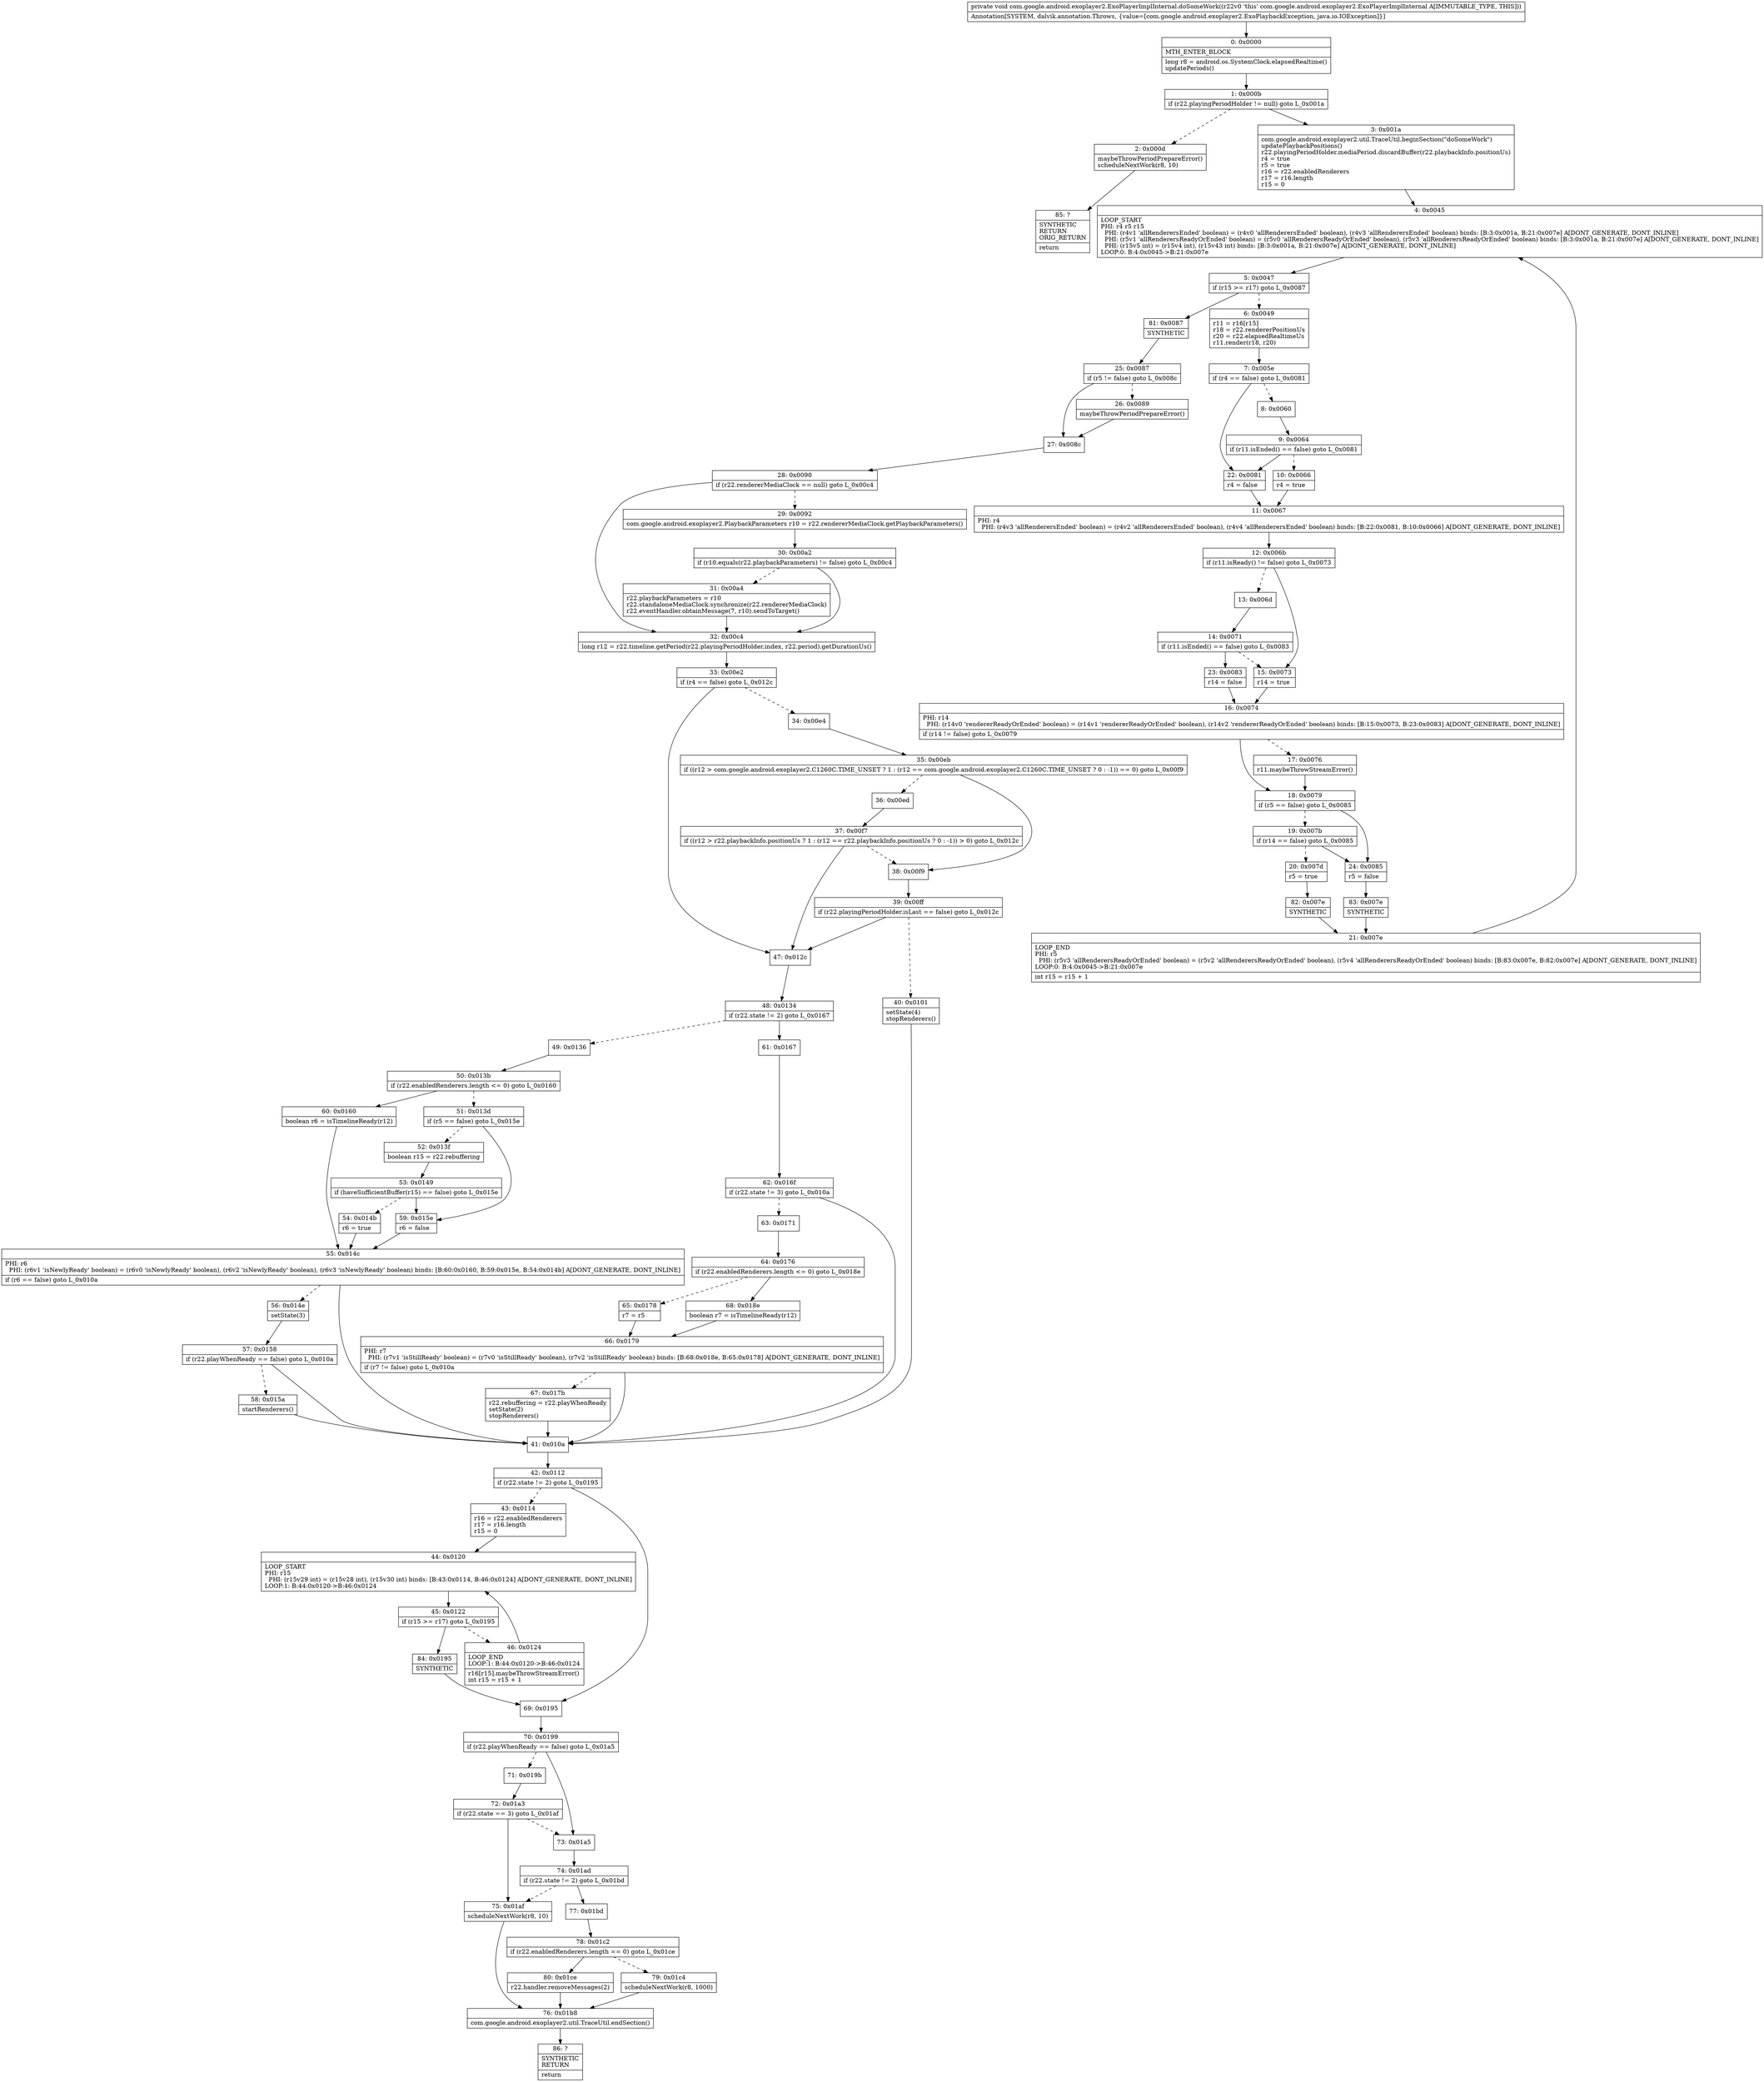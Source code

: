 digraph "CFG forcom.google.android.exoplayer2.ExoPlayerImplInternal.doSomeWork()V" {
Node_0 [shape=record,label="{0\:\ 0x0000|MTH_ENTER_BLOCK\l|long r8 = android.os.SystemClock.elapsedRealtime()\lupdatePeriods()\l}"];
Node_1 [shape=record,label="{1\:\ 0x000b|if (r22.playingPeriodHolder != null) goto L_0x001a\l}"];
Node_2 [shape=record,label="{2\:\ 0x000d|maybeThrowPeriodPrepareError()\lscheduleNextWork(r8, 10)\l}"];
Node_3 [shape=record,label="{3\:\ 0x001a|com.google.android.exoplayer2.util.TraceUtil.beginSection(\"doSomeWork\")\lupdatePlaybackPositions()\lr22.playingPeriodHolder.mediaPeriod.discardBuffer(r22.playbackInfo.positionUs)\lr4 = true\lr5 = true\lr16 = r22.enabledRenderers\lr17 = r16.length\lr15 = 0\l}"];
Node_4 [shape=record,label="{4\:\ 0x0045|LOOP_START\lPHI: r4 r5 r15 \l  PHI: (r4v1 'allRenderersEnded' boolean) = (r4v0 'allRenderersEnded' boolean), (r4v3 'allRenderersEnded' boolean) binds: [B:3:0x001a, B:21:0x007e] A[DONT_GENERATE, DONT_INLINE]\l  PHI: (r5v1 'allRenderersReadyOrEnded' boolean) = (r5v0 'allRenderersReadyOrEnded' boolean), (r5v3 'allRenderersReadyOrEnded' boolean) binds: [B:3:0x001a, B:21:0x007e] A[DONT_GENERATE, DONT_INLINE]\l  PHI: (r15v5 int) = (r15v4 int), (r15v43 int) binds: [B:3:0x001a, B:21:0x007e] A[DONT_GENERATE, DONT_INLINE]\lLOOP:0: B:4:0x0045\-\>B:21:0x007e\l}"];
Node_5 [shape=record,label="{5\:\ 0x0047|if (r15 \>= r17) goto L_0x0087\l}"];
Node_6 [shape=record,label="{6\:\ 0x0049|r11 = r16[r15]\lr18 = r22.rendererPositionUs\lr20 = r22.elapsedRealtimeUs\lr11.render(r18, r20)\l}"];
Node_7 [shape=record,label="{7\:\ 0x005e|if (r4 == false) goto L_0x0081\l}"];
Node_8 [shape=record,label="{8\:\ 0x0060}"];
Node_9 [shape=record,label="{9\:\ 0x0064|if (r11.isEnded() == false) goto L_0x0081\l}"];
Node_10 [shape=record,label="{10\:\ 0x0066|r4 = true\l}"];
Node_11 [shape=record,label="{11\:\ 0x0067|PHI: r4 \l  PHI: (r4v3 'allRenderersEnded' boolean) = (r4v2 'allRenderersEnded' boolean), (r4v4 'allRenderersEnded' boolean) binds: [B:22:0x0081, B:10:0x0066] A[DONT_GENERATE, DONT_INLINE]\l}"];
Node_12 [shape=record,label="{12\:\ 0x006b|if (r11.isReady() != false) goto L_0x0073\l}"];
Node_13 [shape=record,label="{13\:\ 0x006d}"];
Node_14 [shape=record,label="{14\:\ 0x0071|if (r11.isEnded() == false) goto L_0x0083\l}"];
Node_15 [shape=record,label="{15\:\ 0x0073|r14 = true\l}"];
Node_16 [shape=record,label="{16\:\ 0x0074|PHI: r14 \l  PHI: (r14v0 'rendererReadyOrEnded' boolean) = (r14v1 'rendererReadyOrEnded' boolean), (r14v2 'rendererReadyOrEnded' boolean) binds: [B:15:0x0073, B:23:0x0083] A[DONT_GENERATE, DONT_INLINE]\l|if (r14 != false) goto L_0x0079\l}"];
Node_17 [shape=record,label="{17\:\ 0x0076|r11.maybeThrowStreamError()\l}"];
Node_18 [shape=record,label="{18\:\ 0x0079|if (r5 == false) goto L_0x0085\l}"];
Node_19 [shape=record,label="{19\:\ 0x007b|if (r14 == false) goto L_0x0085\l}"];
Node_20 [shape=record,label="{20\:\ 0x007d|r5 = true\l}"];
Node_21 [shape=record,label="{21\:\ 0x007e|LOOP_END\lPHI: r5 \l  PHI: (r5v3 'allRenderersReadyOrEnded' boolean) = (r5v2 'allRenderersReadyOrEnded' boolean), (r5v4 'allRenderersReadyOrEnded' boolean) binds: [B:83:0x007e, B:82:0x007e] A[DONT_GENERATE, DONT_INLINE]\lLOOP:0: B:4:0x0045\-\>B:21:0x007e\l|int r15 = r15 + 1\l}"];
Node_22 [shape=record,label="{22\:\ 0x0081|r4 = false\l}"];
Node_23 [shape=record,label="{23\:\ 0x0083|r14 = false\l}"];
Node_24 [shape=record,label="{24\:\ 0x0085|r5 = false\l}"];
Node_25 [shape=record,label="{25\:\ 0x0087|if (r5 != false) goto L_0x008c\l}"];
Node_26 [shape=record,label="{26\:\ 0x0089|maybeThrowPeriodPrepareError()\l}"];
Node_27 [shape=record,label="{27\:\ 0x008c}"];
Node_28 [shape=record,label="{28\:\ 0x0090|if (r22.rendererMediaClock == null) goto L_0x00c4\l}"];
Node_29 [shape=record,label="{29\:\ 0x0092|com.google.android.exoplayer2.PlaybackParameters r10 = r22.rendererMediaClock.getPlaybackParameters()\l}"];
Node_30 [shape=record,label="{30\:\ 0x00a2|if (r10.equals(r22.playbackParameters) != false) goto L_0x00c4\l}"];
Node_31 [shape=record,label="{31\:\ 0x00a4|r22.playbackParameters = r10\lr22.standaloneMediaClock.synchronize(r22.rendererMediaClock)\lr22.eventHandler.obtainMessage(7, r10).sendToTarget()\l}"];
Node_32 [shape=record,label="{32\:\ 0x00c4|long r12 = r22.timeline.getPeriod(r22.playingPeriodHolder.index, r22.period).getDurationUs()\l}"];
Node_33 [shape=record,label="{33\:\ 0x00e2|if (r4 == false) goto L_0x012c\l}"];
Node_34 [shape=record,label="{34\:\ 0x00e4}"];
Node_35 [shape=record,label="{35\:\ 0x00eb|if ((r12 \> com.google.android.exoplayer2.C1260C.TIME_UNSET ? 1 : (r12 == com.google.android.exoplayer2.C1260C.TIME_UNSET ? 0 : \-1)) == 0) goto L_0x00f9\l}"];
Node_36 [shape=record,label="{36\:\ 0x00ed}"];
Node_37 [shape=record,label="{37\:\ 0x00f7|if ((r12 \> r22.playbackInfo.positionUs ? 1 : (r12 == r22.playbackInfo.positionUs ? 0 : \-1)) \> 0) goto L_0x012c\l}"];
Node_38 [shape=record,label="{38\:\ 0x00f9}"];
Node_39 [shape=record,label="{39\:\ 0x00ff|if (r22.playingPeriodHolder.isLast == false) goto L_0x012c\l}"];
Node_40 [shape=record,label="{40\:\ 0x0101|setState(4)\lstopRenderers()\l}"];
Node_41 [shape=record,label="{41\:\ 0x010a}"];
Node_42 [shape=record,label="{42\:\ 0x0112|if (r22.state != 2) goto L_0x0195\l}"];
Node_43 [shape=record,label="{43\:\ 0x0114|r16 = r22.enabledRenderers\lr17 = r16.length\lr15 = 0\l}"];
Node_44 [shape=record,label="{44\:\ 0x0120|LOOP_START\lPHI: r15 \l  PHI: (r15v29 int) = (r15v28 int), (r15v30 int) binds: [B:43:0x0114, B:46:0x0124] A[DONT_GENERATE, DONT_INLINE]\lLOOP:1: B:44:0x0120\-\>B:46:0x0124\l}"];
Node_45 [shape=record,label="{45\:\ 0x0122|if (r15 \>= r17) goto L_0x0195\l}"];
Node_46 [shape=record,label="{46\:\ 0x0124|LOOP_END\lLOOP:1: B:44:0x0120\-\>B:46:0x0124\l|r16[r15].maybeThrowStreamError()\lint r15 = r15 + 1\l}"];
Node_47 [shape=record,label="{47\:\ 0x012c}"];
Node_48 [shape=record,label="{48\:\ 0x0134|if (r22.state != 2) goto L_0x0167\l}"];
Node_49 [shape=record,label="{49\:\ 0x0136}"];
Node_50 [shape=record,label="{50\:\ 0x013b|if (r22.enabledRenderers.length \<= 0) goto L_0x0160\l}"];
Node_51 [shape=record,label="{51\:\ 0x013d|if (r5 == false) goto L_0x015e\l}"];
Node_52 [shape=record,label="{52\:\ 0x013f|boolean r15 = r22.rebuffering\l}"];
Node_53 [shape=record,label="{53\:\ 0x0149|if (haveSufficientBuffer(r15) == false) goto L_0x015e\l}"];
Node_54 [shape=record,label="{54\:\ 0x014b|r6 = true\l}"];
Node_55 [shape=record,label="{55\:\ 0x014c|PHI: r6 \l  PHI: (r6v1 'isNewlyReady' boolean) = (r6v0 'isNewlyReady' boolean), (r6v2 'isNewlyReady' boolean), (r6v3 'isNewlyReady' boolean) binds: [B:60:0x0160, B:59:0x015e, B:54:0x014b] A[DONT_GENERATE, DONT_INLINE]\l|if (r6 == false) goto L_0x010a\l}"];
Node_56 [shape=record,label="{56\:\ 0x014e|setState(3)\l}"];
Node_57 [shape=record,label="{57\:\ 0x0158|if (r22.playWhenReady == false) goto L_0x010a\l}"];
Node_58 [shape=record,label="{58\:\ 0x015a|startRenderers()\l}"];
Node_59 [shape=record,label="{59\:\ 0x015e|r6 = false\l}"];
Node_60 [shape=record,label="{60\:\ 0x0160|boolean r6 = isTimelineReady(r12)\l}"];
Node_61 [shape=record,label="{61\:\ 0x0167}"];
Node_62 [shape=record,label="{62\:\ 0x016f|if (r22.state != 3) goto L_0x010a\l}"];
Node_63 [shape=record,label="{63\:\ 0x0171}"];
Node_64 [shape=record,label="{64\:\ 0x0176|if (r22.enabledRenderers.length \<= 0) goto L_0x018e\l}"];
Node_65 [shape=record,label="{65\:\ 0x0178|r7 = r5\l}"];
Node_66 [shape=record,label="{66\:\ 0x0179|PHI: r7 \l  PHI: (r7v1 'isStillReady' boolean) = (r7v0 'isStillReady' boolean), (r7v2 'isStillReady' boolean) binds: [B:68:0x018e, B:65:0x0178] A[DONT_GENERATE, DONT_INLINE]\l|if (r7 != false) goto L_0x010a\l}"];
Node_67 [shape=record,label="{67\:\ 0x017b|r22.rebuffering = r22.playWhenReady\lsetState(2)\lstopRenderers()\l}"];
Node_68 [shape=record,label="{68\:\ 0x018e|boolean r7 = isTimelineReady(r12)\l}"];
Node_69 [shape=record,label="{69\:\ 0x0195}"];
Node_70 [shape=record,label="{70\:\ 0x0199|if (r22.playWhenReady == false) goto L_0x01a5\l}"];
Node_71 [shape=record,label="{71\:\ 0x019b}"];
Node_72 [shape=record,label="{72\:\ 0x01a3|if (r22.state == 3) goto L_0x01af\l}"];
Node_73 [shape=record,label="{73\:\ 0x01a5}"];
Node_74 [shape=record,label="{74\:\ 0x01ad|if (r22.state != 2) goto L_0x01bd\l}"];
Node_75 [shape=record,label="{75\:\ 0x01af|scheduleNextWork(r8, 10)\l}"];
Node_76 [shape=record,label="{76\:\ 0x01b8|com.google.android.exoplayer2.util.TraceUtil.endSection()\l}"];
Node_77 [shape=record,label="{77\:\ 0x01bd}"];
Node_78 [shape=record,label="{78\:\ 0x01c2|if (r22.enabledRenderers.length == 0) goto L_0x01ce\l}"];
Node_79 [shape=record,label="{79\:\ 0x01c4|scheduleNextWork(r8, 1000)\l}"];
Node_80 [shape=record,label="{80\:\ 0x01ce|r22.handler.removeMessages(2)\l}"];
Node_81 [shape=record,label="{81\:\ 0x0087|SYNTHETIC\l}"];
Node_82 [shape=record,label="{82\:\ 0x007e|SYNTHETIC\l}"];
Node_83 [shape=record,label="{83\:\ 0x007e|SYNTHETIC\l}"];
Node_84 [shape=record,label="{84\:\ 0x0195|SYNTHETIC\l}"];
Node_85 [shape=record,label="{85\:\ ?|SYNTHETIC\lRETURN\lORIG_RETURN\l|return\l}"];
Node_86 [shape=record,label="{86\:\ ?|SYNTHETIC\lRETURN\l|return\l}"];
MethodNode[shape=record,label="{private void com.google.android.exoplayer2.ExoPlayerImplInternal.doSomeWork((r22v0 'this' com.google.android.exoplayer2.ExoPlayerImplInternal A[IMMUTABLE_TYPE, THIS]))  | Annotation[SYSTEM, dalvik.annotation.Throws, \{value=[com.google.android.exoplayer2.ExoPlaybackException, java.io.IOException]\}]\l}"];
MethodNode -> Node_0;
Node_0 -> Node_1;
Node_1 -> Node_2[style=dashed];
Node_1 -> Node_3;
Node_2 -> Node_85;
Node_3 -> Node_4;
Node_4 -> Node_5;
Node_5 -> Node_6[style=dashed];
Node_5 -> Node_81;
Node_6 -> Node_7;
Node_7 -> Node_8[style=dashed];
Node_7 -> Node_22;
Node_8 -> Node_9;
Node_9 -> Node_10[style=dashed];
Node_9 -> Node_22;
Node_10 -> Node_11;
Node_11 -> Node_12;
Node_12 -> Node_13[style=dashed];
Node_12 -> Node_15;
Node_13 -> Node_14;
Node_14 -> Node_15[style=dashed];
Node_14 -> Node_23;
Node_15 -> Node_16;
Node_16 -> Node_17[style=dashed];
Node_16 -> Node_18;
Node_17 -> Node_18;
Node_18 -> Node_19[style=dashed];
Node_18 -> Node_24;
Node_19 -> Node_20[style=dashed];
Node_19 -> Node_24;
Node_20 -> Node_82;
Node_21 -> Node_4;
Node_22 -> Node_11;
Node_23 -> Node_16;
Node_24 -> Node_83;
Node_25 -> Node_26[style=dashed];
Node_25 -> Node_27;
Node_26 -> Node_27;
Node_27 -> Node_28;
Node_28 -> Node_29[style=dashed];
Node_28 -> Node_32;
Node_29 -> Node_30;
Node_30 -> Node_31[style=dashed];
Node_30 -> Node_32;
Node_31 -> Node_32;
Node_32 -> Node_33;
Node_33 -> Node_34[style=dashed];
Node_33 -> Node_47;
Node_34 -> Node_35;
Node_35 -> Node_36[style=dashed];
Node_35 -> Node_38;
Node_36 -> Node_37;
Node_37 -> Node_38[style=dashed];
Node_37 -> Node_47;
Node_38 -> Node_39;
Node_39 -> Node_40[style=dashed];
Node_39 -> Node_47;
Node_40 -> Node_41;
Node_41 -> Node_42;
Node_42 -> Node_43[style=dashed];
Node_42 -> Node_69;
Node_43 -> Node_44;
Node_44 -> Node_45;
Node_45 -> Node_46[style=dashed];
Node_45 -> Node_84;
Node_46 -> Node_44;
Node_47 -> Node_48;
Node_48 -> Node_49[style=dashed];
Node_48 -> Node_61;
Node_49 -> Node_50;
Node_50 -> Node_51[style=dashed];
Node_50 -> Node_60;
Node_51 -> Node_52[style=dashed];
Node_51 -> Node_59;
Node_52 -> Node_53;
Node_53 -> Node_54[style=dashed];
Node_53 -> Node_59;
Node_54 -> Node_55;
Node_55 -> Node_41;
Node_55 -> Node_56[style=dashed];
Node_56 -> Node_57;
Node_57 -> Node_41;
Node_57 -> Node_58[style=dashed];
Node_58 -> Node_41;
Node_59 -> Node_55;
Node_60 -> Node_55;
Node_61 -> Node_62;
Node_62 -> Node_41;
Node_62 -> Node_63[style=dashed];
Node_63 -> Node_64;
Node_64 -> Node_65[style=dashed];
Node_64 -> Node_68;
Node_65 -> Node_66;
Node_66 -> Node_41;
Node_66 -> Node_67[style=dashed];
Node_67 -> Node_41;
Node_68 -> Node_66;
Node_69 -> Node_70;
Node_70 -> Node_71[style=dashed];
Node_70 -> Node_73;
Node_71 -> Node_72;
Node_72 -> Node_73[style=dashed];
Node_72 -> Node_75;
Node_73 -> Node_74;
Node_74 -> Node_75[style=dashed];
Node_74 -> Node_77;
Node_75 -> Node_76;
Node_76 -> Node_86;
Node_77 -> Node_78;
Node_78 -> Node_79[style=dashed];
Node_78 -> Node_80;
Node_79 -> Node_76;
Node_80 -> Node_76;
Node_81 -> Node_25;
Node_82 -> Node_21;
Node_83 -> Node_21;
Node_84 -> Node_69;
}

